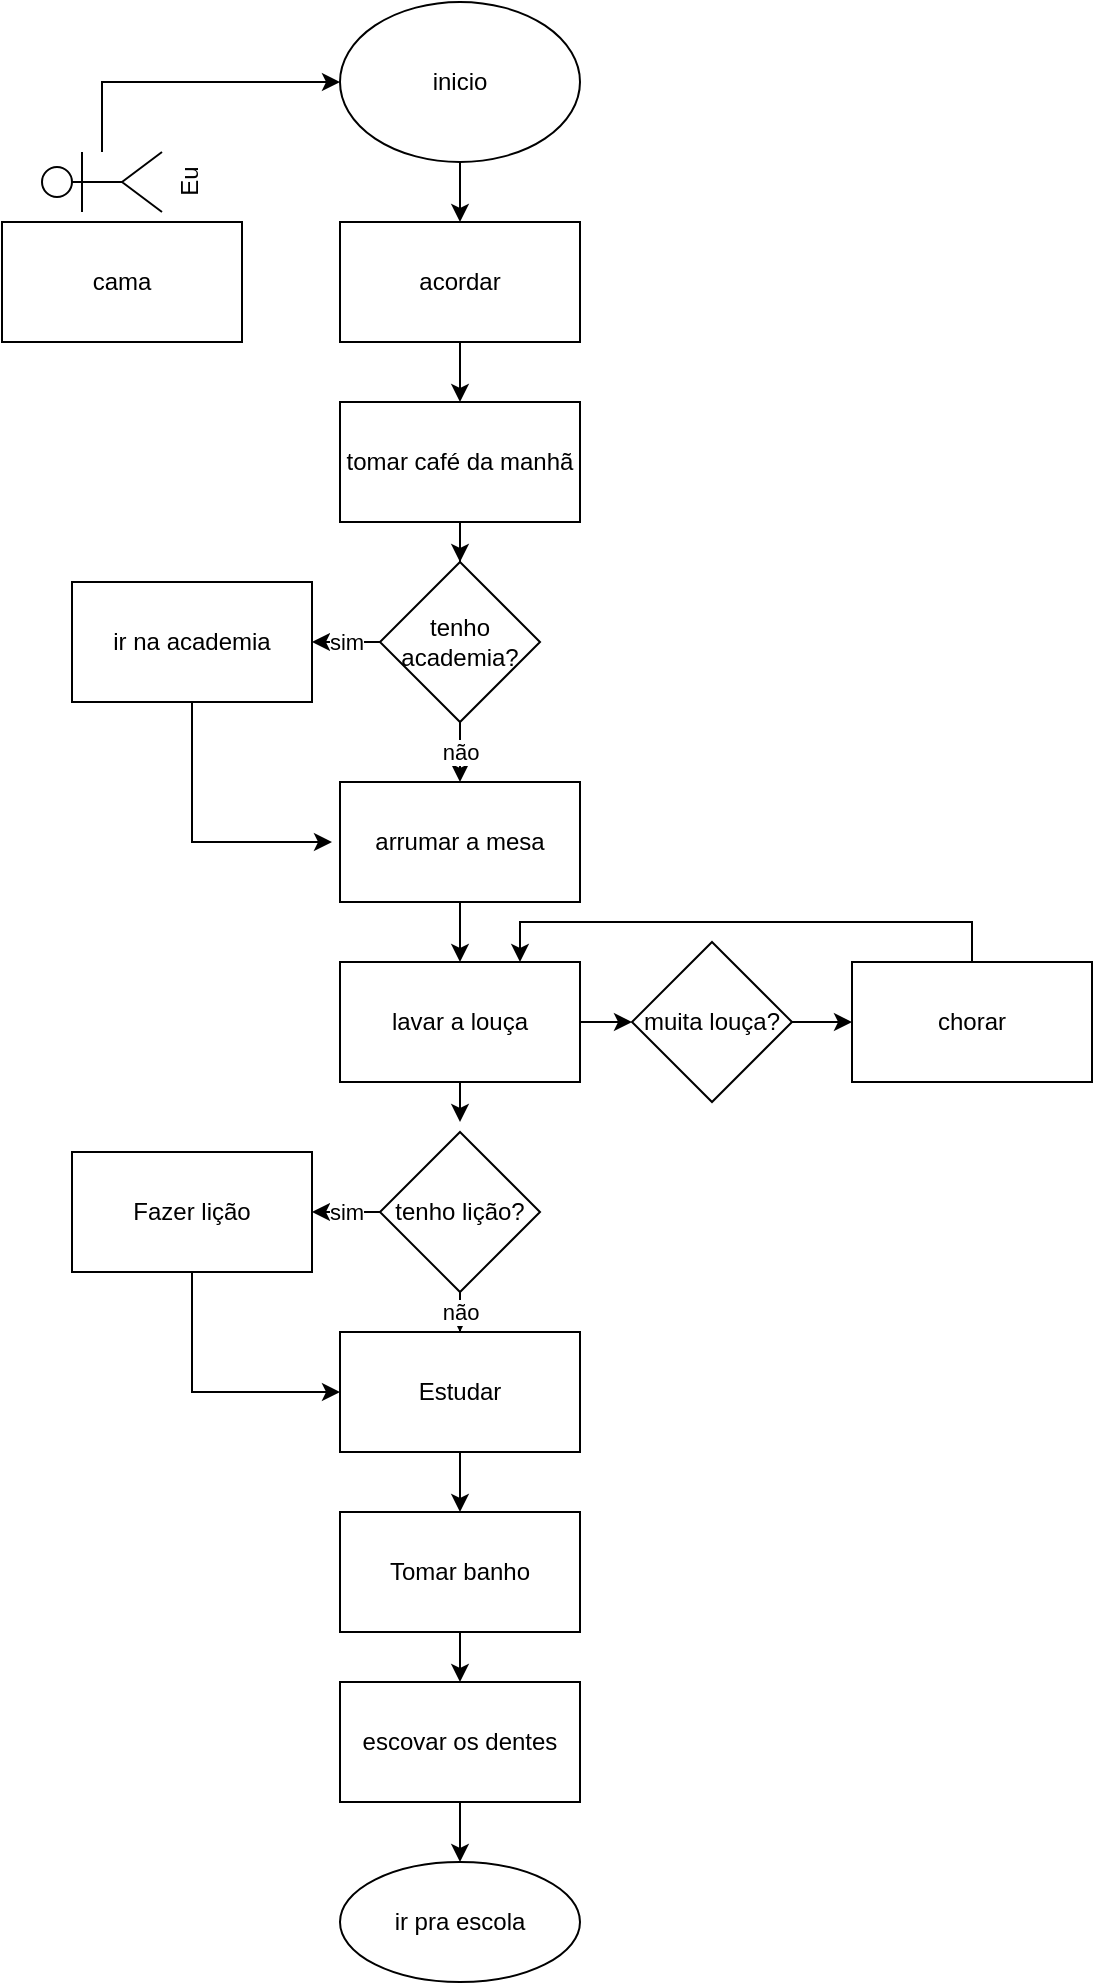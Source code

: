 <mxfile version="24.7.8">
  <diagram name="Página-1" id="oXh7NvJ79_oDEKbb1BWm">
    <mxGraphModel dx="1687" dy="918" grid="1" gridSize="10" guides="1" tooltips="1" connect="1" arrows="1" fold="1" page="1" pageScale="1" pageWidth="827" pageHeight="1169" math="0" shadow="0">
      <root>
        <mxCell id="0" />
        <mxCell id="1" parent="0" />
        <mxCell id="bBsRJ2vkevjrQluGWkJg-18" style="edgeStyle=orthogonalEdgeStyle;rounded=0;orthogonalLoop=1;jettySize=auto;html=1;entryX=0.5;entryY=0;entryDx=0;entryDy=0;" edge="1" parent="1" source="bBsRJ2vkevjrQluGWkJg-1" target="bBsRJ2vkevjrQluGWkJg-2">
          <mxGeometry relative="1" as="geometry" />
        </mxCell>
        <mxCell id="bBsRJ2vkevjrQluGWkJg-1" value="inicio" style="ellipse;whiteSpace=wrap;html=1;" vertex="1" parent="1">
          <mxGeometry x="354" y="20" width="120" height="80" as="geometry" />
        </mxCell>
        <mxCell id="bBsRJ2vkevjrQluGWkJg-19" style="edgeStyle=orthogonalEdgeStyle;rounded=0;orthogonalLoop=1;jettySize=auto;html=1;entryX=0.5;entryY=0;entryDx=0;entryDy=0;" edge="1" parent="1" source="bBsRJ2vkevjrQluGWkJg-2" target="bBsRJ2vkevjrQluGWkJg-6">
          <mxGeometry relative="1" as="geometry" />
        </mxCell>
        <mxCell id="bBsRJ2vkevjrQluGWkJg-2" value="acordar" style="rounded=0;whiteSpace=wrap;html=1;" vertex="1" parent="1">
          <mxGeometry x="354" y="130" width="120" height="60" as="geometry" />
        </mxCell>
        <mxCell id="bBsRJ2vkevjrQluGWkJg-20" style="edgeStyle=orthogonalEdgeStyle;rounded=0;orthogonalLoop=1;jettySize=auto;html=1;entryX=0.5;entryY=0;entryDx=0;entryDy=0;" edge="1" parent="1" source="bBsRJ2vkevjrQluGWkJg-6" target="bBsRJ2vkevjrQluGWkJg-7">
          <mxGeometry relative="1" as="geometry" />
        </mxCell>
        <mxCell id="bBsRJ2vkevjrQluGWkJg-6" value="tomar café da manhã" style="rounded=0;whiteSpace=wrap;html=1;" vertex="1" parent="1">
          <mxGeometry x="354" y="220" width="120" height="60" as="geometry" />
        </mxCell>
        <mxCell id="bBsRJ2vkevjrQluGWkJg-21" value="sim" style="edgeStyle=orthogonalEdgeStyle;rounded=0;orthogonalLoop=1;jettySize=auto;html=1;entryX=1;entryY=0.5;entryDx=0;entryDy=0;" edge="1" parent="1" source="bBsRJ2vkevjrQluGWkJg-7" target="bBsRJ2vkevjrQluGWkJg-8">
          <mxGeometry relative="1" as="geometry" />
        </mxCell>
        <mxCell id="bBsRJ2vkevjrQluGWkJg-22" value="não" style="edgeStyle=orthogonalEdgeStyle;rounded=0;orthogonalLoop=1;jettySize=auto;html=1;entryX=0.5;entryY=0;entryDx=0;entryDy=0;" edge="1" parent="1" source="bBsRJ2vkevjrQluGWkJg-7" target="bBsRJ2vkevjrQluGWkJg-9">
          <mxGeometry relative="1" as="geometry" />
        </mxCell>
        <mxCell id="bBsRJ2vkevjrQluGWkJg-7" value="tenho academia?" style="rhombus;whiteSpace=wrap;html=1;" vertex="1" parent="1">
          <mxGeometry x="374" y="300" width="80" height="80" as="geometry" />
        </mxCell>
        <mxCell id="bBsRJ2vkevjrQluGWkJg-29" style="edgeStyle=orthogonalEdgeStyle;rounded=0;orthogonalLoop=1;jettySize=auto;html=1;" edge="1" parent="1" source="bBsRJ2vkevjrQluGWkJg-8">
          <mxGeometry relative="1" as="geometry">
            <mxPoint x="350" y="440" as="targetPoint" />
            <Array as="points">
              <mxPoint x="280" y="440" />
            </Array>
          </mxGeometry>
        </mxCell>
        <mxCell id="bBsRJ2vkevjrQluGWkJg-8" value="ir na academia" style="rounded=0;whiteSpace=wrap;html=1;" vertex="1" parent="1">
          <mxGeometry x="220" y="310" width="120" height="60" as="geometry" />
        </mxCell>
        <mxCell id="bBsRJ2vkevjrQluGWkJg-23" style="edgeStyle=orthogonalEdgeStyle;rounded=0;orthogonalLoop=1;jettySize=auto;html=1;entryX=0.5;entryY=0;entryDx=0;entryDy=0;" edge="1" parent="1" source="bBsRJ2vkevjrQluGWkJg-9" target="bBsRJ2vkevjrQluGWkJg-10">
          <mxGeometry relative="1" as="geometry" />
        </mxCell>
        <mxCell id="bBsRJ2vkevjrQluGWkJg-9" value="arrumar a mesa" style="rounded=0;whiteSpace=wrap;html=1;" vertex="1" parent="1">
          <mxGeometry x="354" y="410" width="120" height="60" as="geometry" />
        </mxCell>
        <mxCell id="bBsRJ2vkevjrQluGWkJg-24" style="edgeStyle=orthogonalEdgeStyle;rounded=0;orthogonalLoop=1;jettySize=auto;html=1;" edge="1" parent="1" source="bBsRJ2vkevjrQluGWkJg-10">
          <mxGeometry relative="1" as="geometry">
            <mxPoint x="414" y="580" as="targetPoint" />
          </mxGeometry>
        </mxCell>
        <mxCell id="bBsRJ2vkevjrQluGWkJg-35" style="edgeStyle=orthogonalEdgeStyle;rounded=0;orthogonalLoop=1;jettySize=auto;html=1;entryX=0;entryY=0.5;entryDx=0;entryDy=0;" edge="1" parent="1" source="bBsRJ2vkevjrQluGWkJg-10" target="bBsRJ2vkevjrQluGWkJg-33">
          <mxGeometry relative="1" as="geometry" />
        </mxCell>
        <mxCell id="bBsRJ2vkevjrQluGWkJg-10" value="lavar a louça" style="rounded=0;whiteSpace=wrap;html=1;" vertex="1" parent="1">
          <mxGeometry x="354" y="500" width="120" height="60" as="geometry" />
        </mxCell>
        <mxCell id="bBsRJ2vkevjrQluGWkJg-25" value="sim" style="edgeStyle=orthogonalEdgeStyle;rounded=0;orthogonalLoop=1;jettySize=auto;html=1;entryX=1;entryY=0.5;entryDx=0;entryDy=0;" edge="1" parent="1" source="bBsRJ2vkevjrQluGWkJg-13" target="bBsRJ2vkevjrQluGWkJg-14">
          <mxGeometry relative="1" as="geometry" />
        </mxCell>
        <mxCell id="bBsRJ2vkevjrQluGWkJg-26" value="não" style="edgeStyle=orthogonalEdgeStyle;rounded=0;orthogonalLoop=1;jettySize=auto;html=1;" edge="1" parent="1" source="bBsRJ2vkevjrQluGWkJg-13" target="bBsRJ2vkevjrQluGWkJg-15">
          <mxGeometry relative="1" as="geometry" />
        </mxCell>
        <mxCell id="bBsRJ2vkevjrQluGWkJg-13" value="tenho lição?" style="rhombus;whiteSpace=wrap;html=1;" vertex="1" parent="1">
          <mxGeometry x="374" y="585" width="80" height="80" as="geometry" />
        </mxCell>
        <mxCell id="bBsRJ2vkevjrQluGWkJg-30" style="edgeStyle=orthogonalEdgeStyle;rounded=0;orthogonalLoop=1;jettySize=auto;html=1;entryX=0;entryY=0.5;entryDx=0;entryDy=0;" edge="1" parent="1" source="bBsRJ2vkevjrQluGWkJg-14" target="bBsRJ2vkevjrQluGWkJg-15">
          <mxGeometry relative="1" as="geometry">
            <Array as="points">
              <mxPoint x="280" y="715" />
            </Array>
          </mxGeometry>
        </mxCell>
        <mxCell id="bBsRJ2vkevjrQluGWkJg-14" value="Fazer lição" style="rounded=0;whiteSpace=wrap;html=1;" vertex="1" parent="1">
          <mxGeometry x="220" y="595" width="120" height="60" as="geometry" />
        </mxCell>
        <mxCell id="bBsRJ2vkevjrQluGWkJg-27" style="edgeStyle=orthogonalEdgeStyle;rounded=0;orthogonalLoop=1;jettySize=auto;html=1;entryX=0.5;entryY=0;entryDx=0;entryDy=0;" edge="1" parent="1" source="bBsRJ2vkevjrQluGWkJg-15" target="bBsRJ2vkevjrQluGWkJg-16">
          <mxGeometry relative="1" as="geometry" />
        </mxCell>
        <mxCell id="bBsRJ2vkevjrQluGWkJg-15" value="Estudar" style="rounded=0;whiteSpace=wrap;html=1;" vertex="1" parent="1">
          <mxGeometry x="354" y="685" width="120" height="60" as="geometry" />
        </mxCell>
        <mxCell id="bBsRJ2vkevjrQluGWkJg-28" style="edgeStyle=orthogonalEdgeStyle;rounded=0;orthogonalLoop=1;jettySize=auto;html=1;entryX=0.5;entryY=0;entryDx=0;entryDy=0;" edge="1" parent="1" source="bBsRJ2vkevjrQluGWkJg-16" target="bBsRJ2vkevjrQluGWkJg-17">
          <mxGeometry relative="1" as="geometry" />
        </mxCell>
        <mxCell id="bBsRJ2vkevjrQluGWkJg-16" value="Tomar banho" style="rounded=0;whiteSpace=wrap;html=1;" vertex="1" parent="1">
          <mxGeometry x="354" y="775" width="120" height="60" as="geometry" />
        </mxCell>
        <mxCell id="bBsRJ2vkevjrQluGWkJg-32" style="edgeStyle=orthogonalEdgeStyle;rounded=0;orthogonalLoop=1;jettySize=auto;html=1;entryX=0.5;entryY=0;entryDx=0;entryDy=0;" edge="1" parent="1" source="bBsRJ2vkevjrQluGWkJg-17" target="bBsRJ2vkevjrQluGWkJg-31">
          <mxGeometry relative="1" as="geometry" />
        </mxCell>
        <mxCell id="bBsRJ2vkevjrQluGWkJg-17" value="escovar os dentes" style="rounded=0;whiteSpace=wrap;html=1;" vertex="1" parent="1">
          <mxGeometry x="354" y="860" width="120" height="60" as="geometry" />
        </mxCell>
        <mxCell id="bBsRJ2vkevjrQluGWkJg-31" value="ir pra escola" style="rounded=0;whiteSpace=wrap;html=1;shape=ellipse;perimeter=ellipsePerimeter;" vertex="1" parent="1">
          <mxGeometry x="354" y="950" width="120" height="60" as="geometry" />
        </mxCell>
        <mxCell id="bBsRJ2vkevjrQluGWkJg-36" style="edgeStyle=orthogonalEdgeStyle;rounded=0;orthogonalLoop=1;jettySize=auto;html=1;entryX=0;entryY=0.5;entryDx=0;entryDy=0;" edge="1" parent="1" source="bBsRJ2vkevjrQluGWkJg-33" target="bBsRJ2vkevjrQluGWkJg-34">
          <mxGeometry relative="1" as="geometry" />
        </mxCell>
        <mxCell id="bBsRJ2vkevjrQluGWkJg-33" value="muita louça?" style="rhombus;whiteSpace=wrap;html=1;" vertex="1" parent="1">
          <mxGeometry x="500" y="490" width="80" height="80" as="geometry" />
        </mxCell>
        <mxCell id="bBsRJ2vkevjrQluGWkJg-37" style="edgeStyle=orthogonalEdgeStyle;rounded=0;orthogonalLoop=1;jettySize=auto;html=1;entryX=0.75;entryY=0;entryDx=0;entryDy=0;" edge="1" parent="1" source="bBsRJ2vkevjrQluGWkJg-34" target="bBsRJ2vkevjrQluGWkJg-10">
          <mxGeometry relative="1" as="geometry">
            <Array as="points">
              <mxPoint x="670" y="480" />
              <mxPoint x="444" y="480" />
            </Array>
          </mxGeometry>
        </mxCell>
        <mxCell id="bBsRJ2vkevjrQluGWkJg-34" value="chorar" style="rounded=0;whiteSpace=wrap;html=1;" vertex="1" parent="1">
          <mxGeometry x="610" y="500" width="120" height="60" as="geometry" />
        </mxCell>
        <mxCell id="bBsRJ2vkevjrQluGWkJg-40" style="edgeStyle=orthogonalEdgeStyle;rounded=0;orthogonalLoop=1;jettySize=auto;html=1;entryX=0;entryY=0.5;entryDx=0;entryDy=0;" edge="1" parent="1" source="bBsRJ2vkevjrQluGWkJg-38" target="bBsRJ2vkevjrQluGWkJg-1">
          <mxGeometry relative="1" as="geometry">
            <Array as="points">
              <mxPoint x="235" y="60" />
            </Array>
          </mxGeometry>
        </mxCell>
        <mxCell id="bBsRJ2vkevjrQluGWkJg-38" value="Eu" style="shape=umlActor;verticalLabelPosition=bottom;verticalAlign=top;html=1;outlineConnect=0;rotation=-90;" vertex="1" parent="1">
          <mxGeometry x="220" y="80" width="30" height="60" as="geometry" />
        </mxCell>
        <mxCell id="bBsRJ2vkevjrQluGWkJg-39" value="cama" style="rounded=0;whiteSpace=wrap;html=1;" vertex="1" parent="1">
          <mxGeometry x="185" y="130" width="120" height="60" as="geometry" />
        </mxCell>
      </root>
    </mxGraphModel>
  </diagram>
</mxfile>
